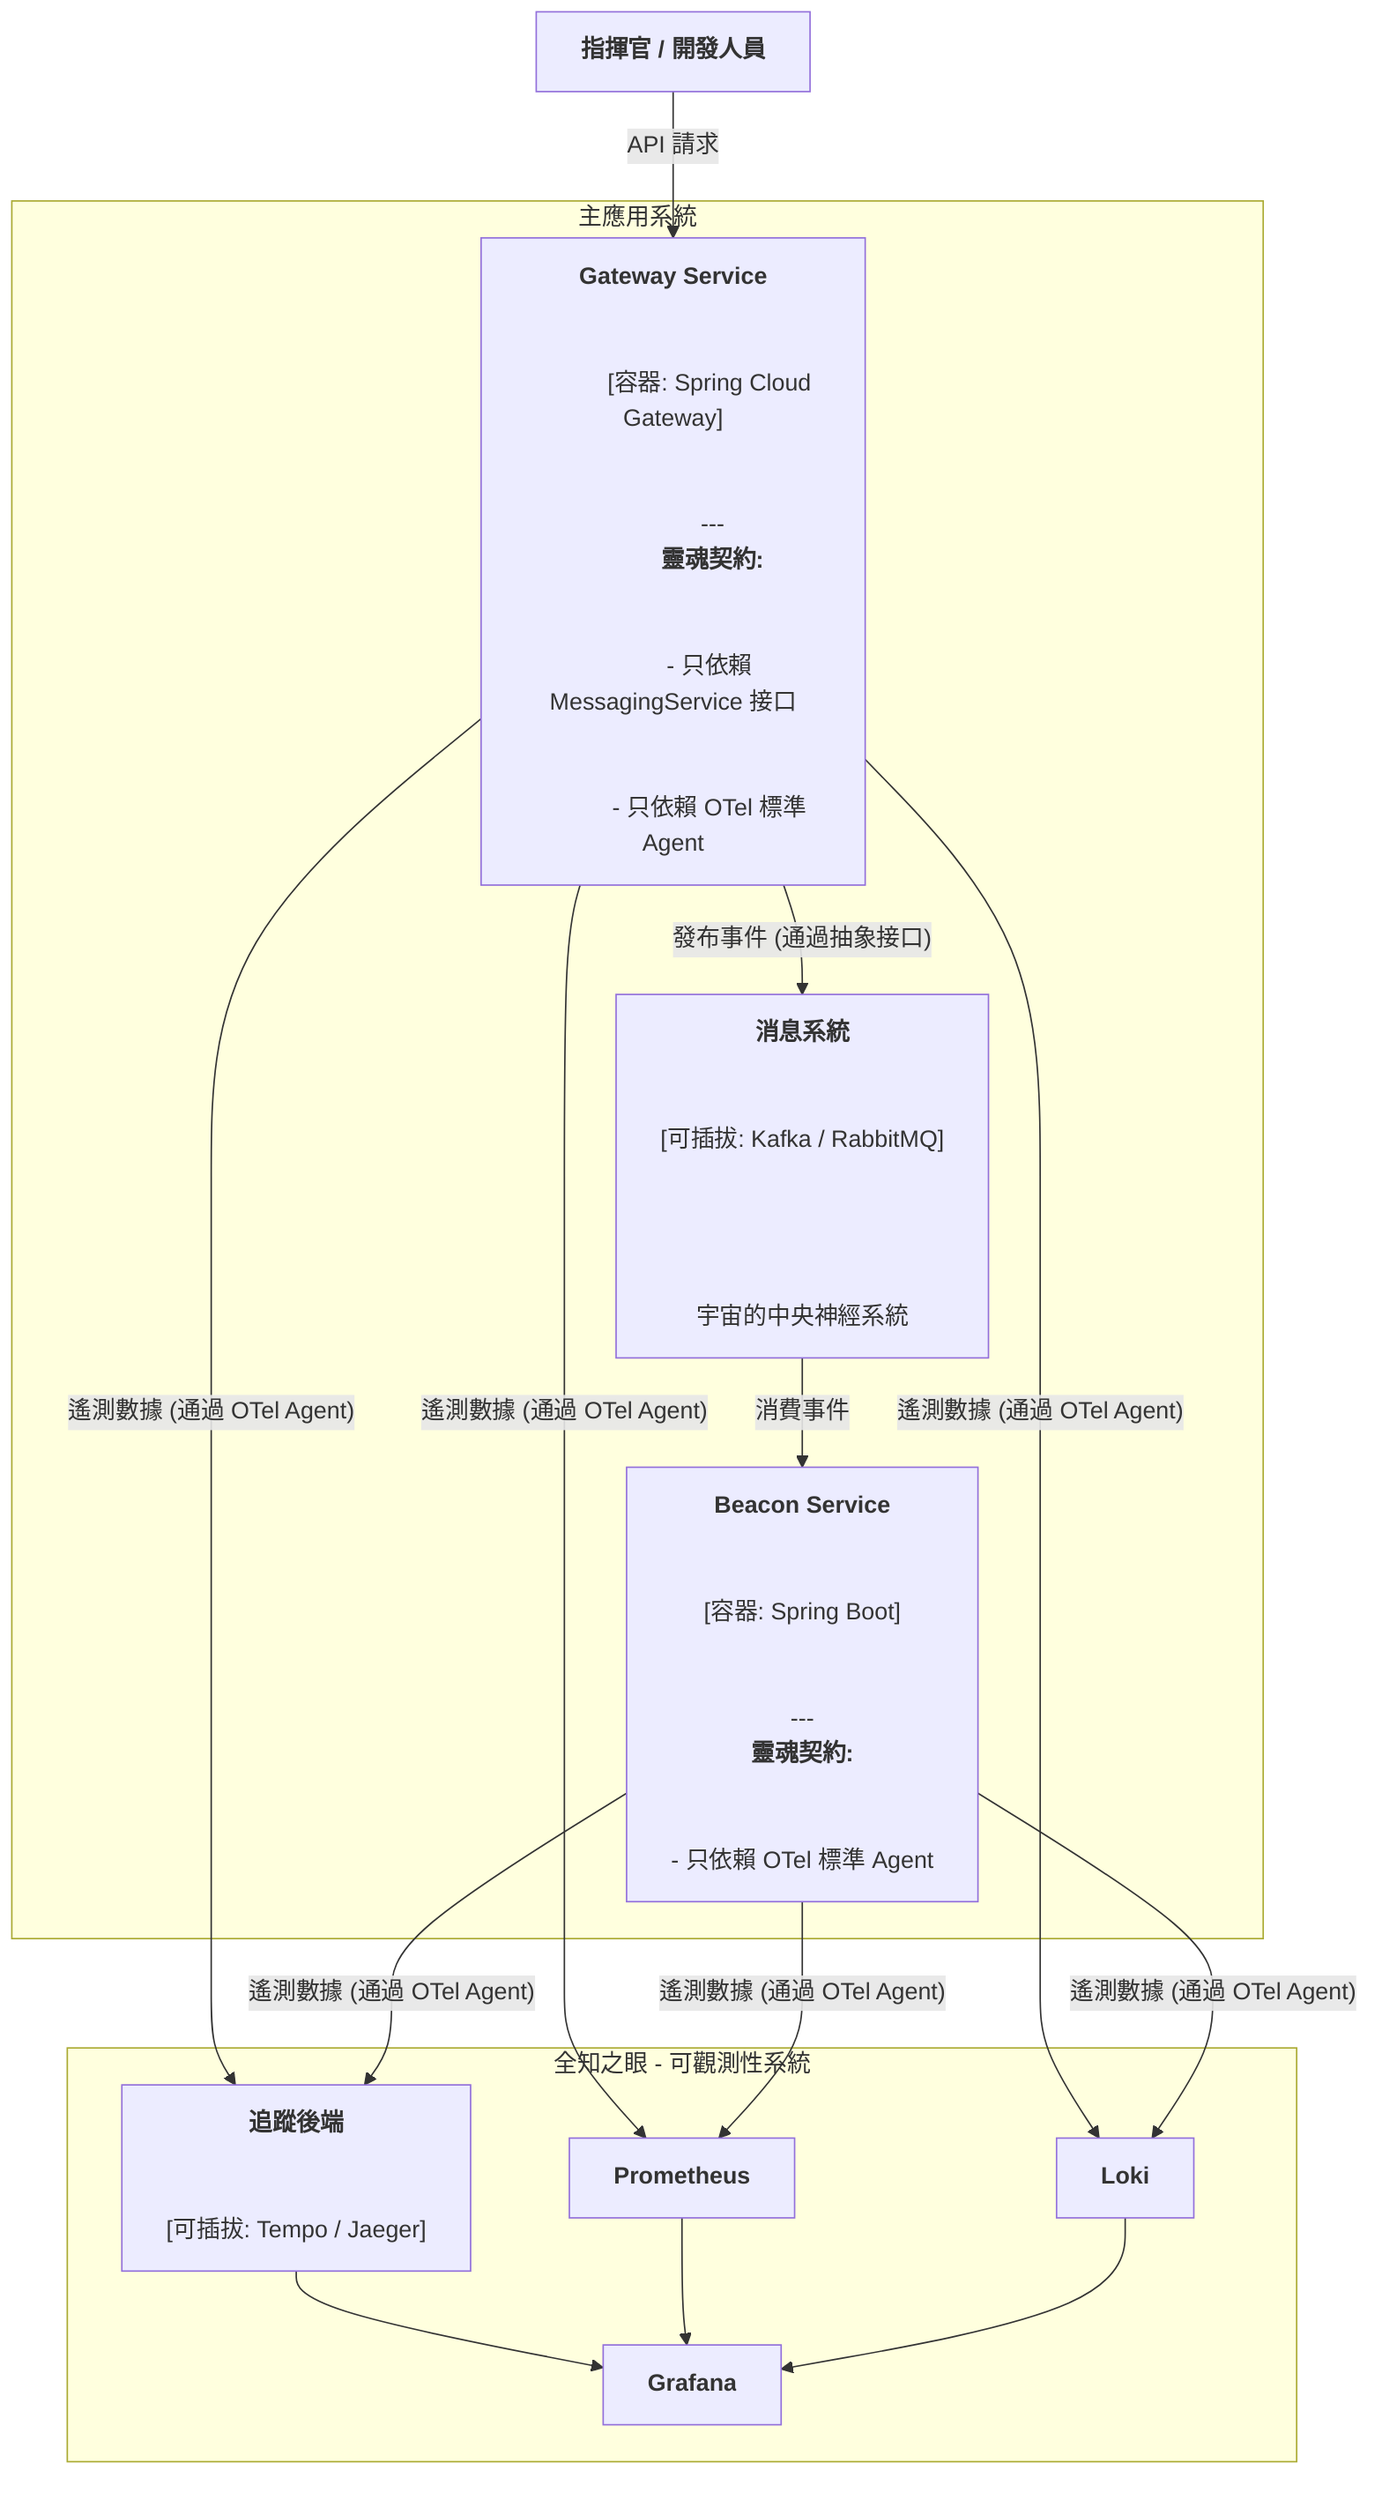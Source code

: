 graph TD
    %% C2 - Container Diagram for Act V: The Seamless Heart Transplant
    %% Version 5.0 - The Final Philosophical Form

    A["<b>指揮官 / 開發人員</b>"]

    subgraph "主應用系統"
        direction LR
        
        C1["
            <b>Gateway Service</b>
            <br>
            [容器: Spring Cloud Gateway]
            <br>
            ---
            <b>靈魂契約:</b>
            <br>
            - 只依賴 MessagingService 接口
            <br>
            - 只依賴 OTel 標準 Agent
        "]

        Abs_MQ["
            <b>消息系統</b>
            <br>
            [可插拔: Kafka / RabbitMQ]
            <br>
            <br>
            宇宙的中央神經系統
        "]

        C2["
            <b>Beacon Service</b>
            <br>
            [容器: Spring Boot]
            <br>
            ---
            <b>靈魂契約:</b>
            <br>
            - 只依賴 OTel 標準 Agent
        "]
    end

    subgraph "全知之眼 - 可觀測性系統"
        Abs_Trace["
            <b>追蹤後端</b>
            <br>
            [可插拔: Tempo / Jaeger]
        "]
        Grafana["<b>Grafana</b>"]
        Prometheus["<b>Prometheus</b>"]
        Loki["<b>Loki</b>"]
    end

    %% Data Flows
    A -- "API 請求" --> C1
    C1 -- "發布事件 (通過抽象接口)" --> Abs_MQ
    Abs_MQ -- "消費事件" --> C2

    C1 -- "遙測數據 (通過 OTel Agent)" --> Abs_Trace & Prometheus & Loki
    C2 -- "遙測數據 (通過 OTel Agent)" --> Abs_Trace & Prometheus & Loki
    
    Abs_Trace --> Grafana
    Prometheus --> Grafana
    Loki --> Grafana
